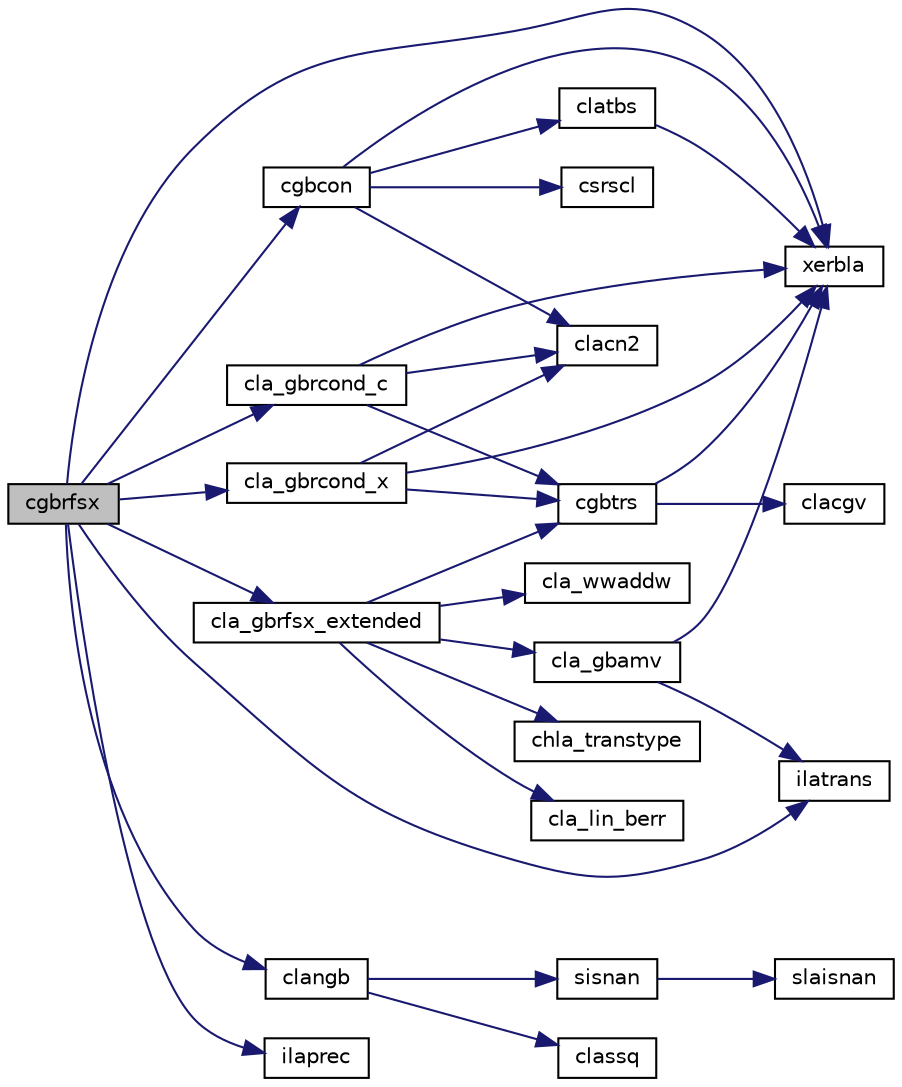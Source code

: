 digraph "cgbrfsx"
{
 // LATEX_PDF_SIZE
  edge [fontname="Helvetica",fontsize="10",labelfontname="Helvetica",labelfontsize="10"];
  node [fontname="Helvetica",fontsize="10",shape=record];
  rankdir="LR";
  Node1 [label="cgbrfsx",height=0.2,width=0.4,color="black", fillcolor="grey75", style="filled", fontcolor="black",tooltip="CGBRFSX"];
  Node1 -> Node2 [color="midnightblue",fontsize="10",style="solid",fontname="Helvetica"];
  Node2 [label="cgbcon",height=0.2,width=0.4,color="black", fillcolor="white", style="filled",URL="$cgbcon_8f.html#a0c12e988f6edb779abf338f6b4de4d9e",tooltip="CGBCON"];
  Node2 -> Node3 [color="midnightblue",fontsize="10",style="solid",fontname="Helvetica"];
  Node3 [label="clacn2",height=0.2,width=0.4,color="black", fillcolor="white", style="filled",URL="$clacn2_8f.html#ab908babe3ec3648412de15e0f8ab4479",tooltip="CLACN2 estimates the 1-norm of a square matrix, using reverse communication for evaluating matrix-vec..."];
  Node2 -> Node4 [color="midnightblue",fontsize="10",style="solid",fontname="Helvetica"];
  Node4 [label="clatbs",height=0.2,width=0.4,color="black", fillcolor="white", style="filled",URL="$clatbs_8f.html#a7d8bd104ed06bc225ed900431f530b70",tooltip="CLATBS solves a triangular banded system of equations."];
  Node4 -> Node5 [color="midnightblue",fontsize="10",style="solid",fontname="Helvetica"];
  Node5 [label="xerbla",height=0.2,width=0.4,color="black", fillcolor="white", style="filled",URL="$xerbla_8f.html#a377ee61015baf8dea7770b3a404b1c07",tooltip="XERBLA"];
  Node2 -> Node6 [color="midnightblue",fontsize="10",style="solid",fontname="Helvetica"];
  Node6 [label="csrscl",height=0.2,width=0.4,color="black", fillcolor="white", style="filled",URL="$csrscl_8f.html#a505a9b690770eee5797b3efdd8ce89a6",tooltip="CSRSCL multiplies a vector by the reciprocal of a real scalar."];
  Node2 -> Node5 [color="midnightblue",fontsize="10",style="solid",fontname="Helvetica"];
  Node1 -> Node7 [color="midnightblue",fontsize="10",style="solid",fontname="Helvetica"];
  Node7 [label="cla_gbrcond_c",height=0.2,width=0.4,color="black", fillcolor="white", style="filled",URL="$cla__gbrcond__c_8f.html#ae7901c9eb2d9cac0f012a12a20d56956",tooltip="CLA_GBRCOND_C computes the infinity norm condition number of op(A)*inv(diag(c)) for general banded ma..."];
  Node7 -> Node8 [color="midnightblue",fontsize="10",style="solid",fontname="Helvetica"];
  Node8 [label="cgbtrs",height=0.2,width=0.4,color="black", fillcolor="white", style="filled",URL="$cgbtrs_8f.html#a72b02720b9ad928960ee5a5e92e6a5d7",tooltip="CGBTRS"];
  Node8 -> Node9 [color="midnightblue",fontsize="10",style="solid",fontname="Helvetica"];
  Node9 [label="clacgv",height=0.2,width=0.4,color="black", fillcolor="white", style="filled",URL="$clacgv_8f.html#a0ff51770edb0cdc7328fdae7ace7954e",tooltip="CLACGV conjugates a complex vector."];
  Node8 -> Node5 [color="midnightblue",fontsize="10",style="solid",fontname="Helvetica"];
  Node7 -> Node3 [color="midnightblue",fontsize="10",style="solid",fontname="Helvetica"];
  Node7 -> Node5 [color="midnightblue",fontsize="10",style="solid",fontname="Helvetica"];
  Node1 -> Node10 [color="midnightblue",fontsize="10",style="solid",fontname="Helvetica"];
  Node10 [label="cla_gbrcond_x",height=0.2,width=0.4,color="black", fillcolor="white", style="filled",URL="$cla__gbrcond__x_8f.html#adb609bd9007944665792e03ef4bf3ae9",tooltip="CLA_GBRCOND_X computes the infinity norm condition number of op(A)*diag(x) for general banded matrice..."];
  Node10 -> Node8 [color="midnightblue",fontsize="10",style="solid",fontname="Helvetica"];
  Node10 -> Node3 [color="midnightblue",fontsize="10",style="solid",fontname="Helvetica"];
  Node10 -> Node5 [color="midnightblue",fontsize="10",style="solid",fontname="Helvetica"];
  Node1 -> Node11 [color="midnightblue",fontsize="10",style="solid",fontname="Helvetica"];
  Node11 [label="cla_gbrfsx_extended",height=0.2,width=0.4,color="black", fillcolor="white", style="filled",URL="$cla__gbrfsx__extended_8f.html#a1314a81da92808c2c3f568f64a99697d",tooltip="CLA_GBRFSX_EXTENDED improves the computed solution to a system of linear equations for general banded..."];
  Node11 -> Node8 [color="midnightblue",fontsize="10",style="solid",fontname="Helvetica"];
  Node11 -> Node12 [color="midnightblue",fontsize="10",style="solid",fontname="Helvetica"];
  Node12 [label="chla_transtype",height=0.2,width=0.4,color="black", fillcolor="white", style="filled",URL="$chla__transtype_8f.html#a9350edcf6f80d188f3c01400ebe85260",tooltip="CHLA_TRANSTYPE"];
  Node11 -> Node13 [color="midnightblue",fontsize="10",style="solid",fontname="Helvetica"];
  Node13 [label="cla_gbamv",height=0.2,width=0.4,color="black", fillcolor="white", style="filled",URL="$cla__gbamv_8f.html#a76fe8e17a61e9711770b9337d22982b9",tooltip="CLA_GBAMV performs a matrix-vector operation to calculate error bounds."];
  Node13 -> Node14 [color="midnightblue",fontsize="10",style="solid",fontname="Helvetica"];
  Node14 [label="ilatrans",height=0.2,width=0.4,color="black", fillcolor="white", style="filled",URL="$ilatrans_8f.html#aec3c2c1d0a04f49ff1b18fe344b687c1",tooltip="ILATRANS"];
  Node13 -> Node5 [color="midnightblue",fontsize="10",style="solid",fontname="Helvetica"];
  Node11 -> Node15 [color="midnightblue",fontsize="10",style="solid",fontname="Helvetica"];
  Node15 [label="cla_lin_berr",height=0.2,width=0.4,color="black", fillcolor="white", style="filled",URL="$cla__lin__berr_8f.html#ae66bd620bd9ddfb3e057ece86b2f5d83",tooltip="CLA_LIN_BERR computes a component-wise relative backward error."];
  Node11 -> Node16 [color="midnightblue",fontsize="10",style="solid",fontname="Helvetica"];
  Node16 [label="cla_wwaddw",height=0.2,width=0.4,color="black", fillcolor="white", style="filled",URL="$cla__wwaddw_8f.html#a1e2c8df0d5d5d597e0363e438d891b56",tooltip="CLA_WWADDW adds a vector into a doubled-single vector."];
  Node1 -> Node17 [color="midnightblue",fontsize="10",style="solid",fontname="Helvetica"];
  Node17 [label="clangb",height=0.2,width=0.4,color="black", fillcolor="white", style="filled",URL="$clangb_8f.html#a8bbfc1becb94399a6c92c37c94972587",tooltip="CLANGB returns the value of the 1-norm, Frobenius norm, infinity-norm, or the largest absolute value ..."];
  Node17 -> Node18 [color="midnightblue",fontsize="10",style="solid",fontname="Helvetica"];
  Node18 [label="classq",height=0.2,width=0.4,color="black", fillcolor="white", style="filled",URL="$classq_8f90.html#ab70baa330cb7a13111b72aef0734e26d",tooltip="CLASSQ updates a sum of squares represented in scaled form."];
  Node17 -> Node19 [color="midnightblue",fontsize="10",style="solid",fontname="Helvetica"];
  Node19 [label="sisnan",height=0.2,width=0.4,color="black", fillcolor="white", style="filled",URL="$sisnan_8f.html#aeca6bb0411af000e3c883ee744184991",tooltip="SISNAN tests input for NaN."];
  Node19 -> Node20 [color="midnightblue",fontsize="10",style="solid",fontname="Helvetica"];
  Node20 [label="slaisnan",height=0.2,width=0.4,color="black", fillcolor="white", style="filled",URL="$slaisnan_8f.html#a9b6a1036554ed9b7196c641174d6a6da",tooltip="SLAISNAN tests input for NaN by comparing two arguments for inequality."];
  Node1 -> Node21 [color="midnightblue",fontsize="10",style="solid",fontname="Helvetica"];
  Node21 [label="ilaprec",height=0.2,width=0.4,color="black", fillcolor="white", style="filled",URL="$ilaprec_8f.html#a6fe244cb80f355ab156ad1df9ffcc478",tooltip="ILAPREC"];
  Node1 -> Node14 [color="midnightblue",fontsize="10",style="solid",fontname="Helvetica"];
  Node1 -> Node5 [color="midnightblue",fontsize="10",style="solid",fontname="Helvetica"];
}
